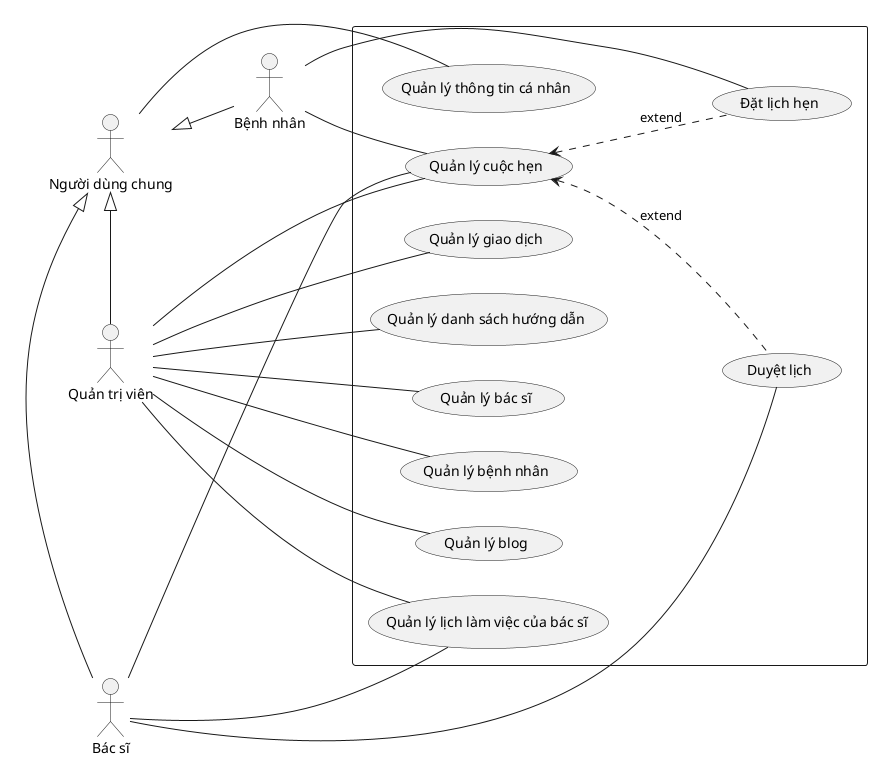 @startuml HOMEX

left to right direction
skinparam shadowing false
skinparam note {
BorderColor #black
BackgroundColor #white
FontColor black
}

actor "Người dùng chung" as User
actor "Bệnh nhân" as Patient
actor "Bác sĩ" as Doctor
actor "Quản trị viên" as Admin

rectangle " " {
    usecase "Quản lý thông tin cá nhân" as info_management
    usecase "Quản lý bác sĩ" as doctor_management
    usecase "Quản lý bệnh nhân" as patient_management
    usecase "Quản lý blog" as blog_management
    usecase "Quản lý lịch làm việc của bác sĩ" as workSchedule_management
    usecase "Quản lý cuộc hẹn" as appointment_management
    usecase "Đặt lịch hẹn" as appointment_book
    usecase "Duyệt lịch" as approve
    usecase "Quản lý giao dịch" as transaction_management
    usecase "Quản lý danh sách hướng dẫn" as instrument_management
    
}

appointment_management <.. appointment_book: extend
appointment_management <.. approve: extend

left to right direction
User --- info_management

Doctor --- approve
Doctor --- workSchedule_management
Doctor --- appointment_management

Patient -- appointment_management
Patient -- appointment_book

Admin -- doctor_management
Admin -- patient_management
Admin -- workSchedule_management
Admin --- blog_management
Admin --- appointment_management
Admin -- transaction_management
Admin -- instrument_management

User <|-- Patient
User <|- Doctor
User <|- Admin



@enduml
